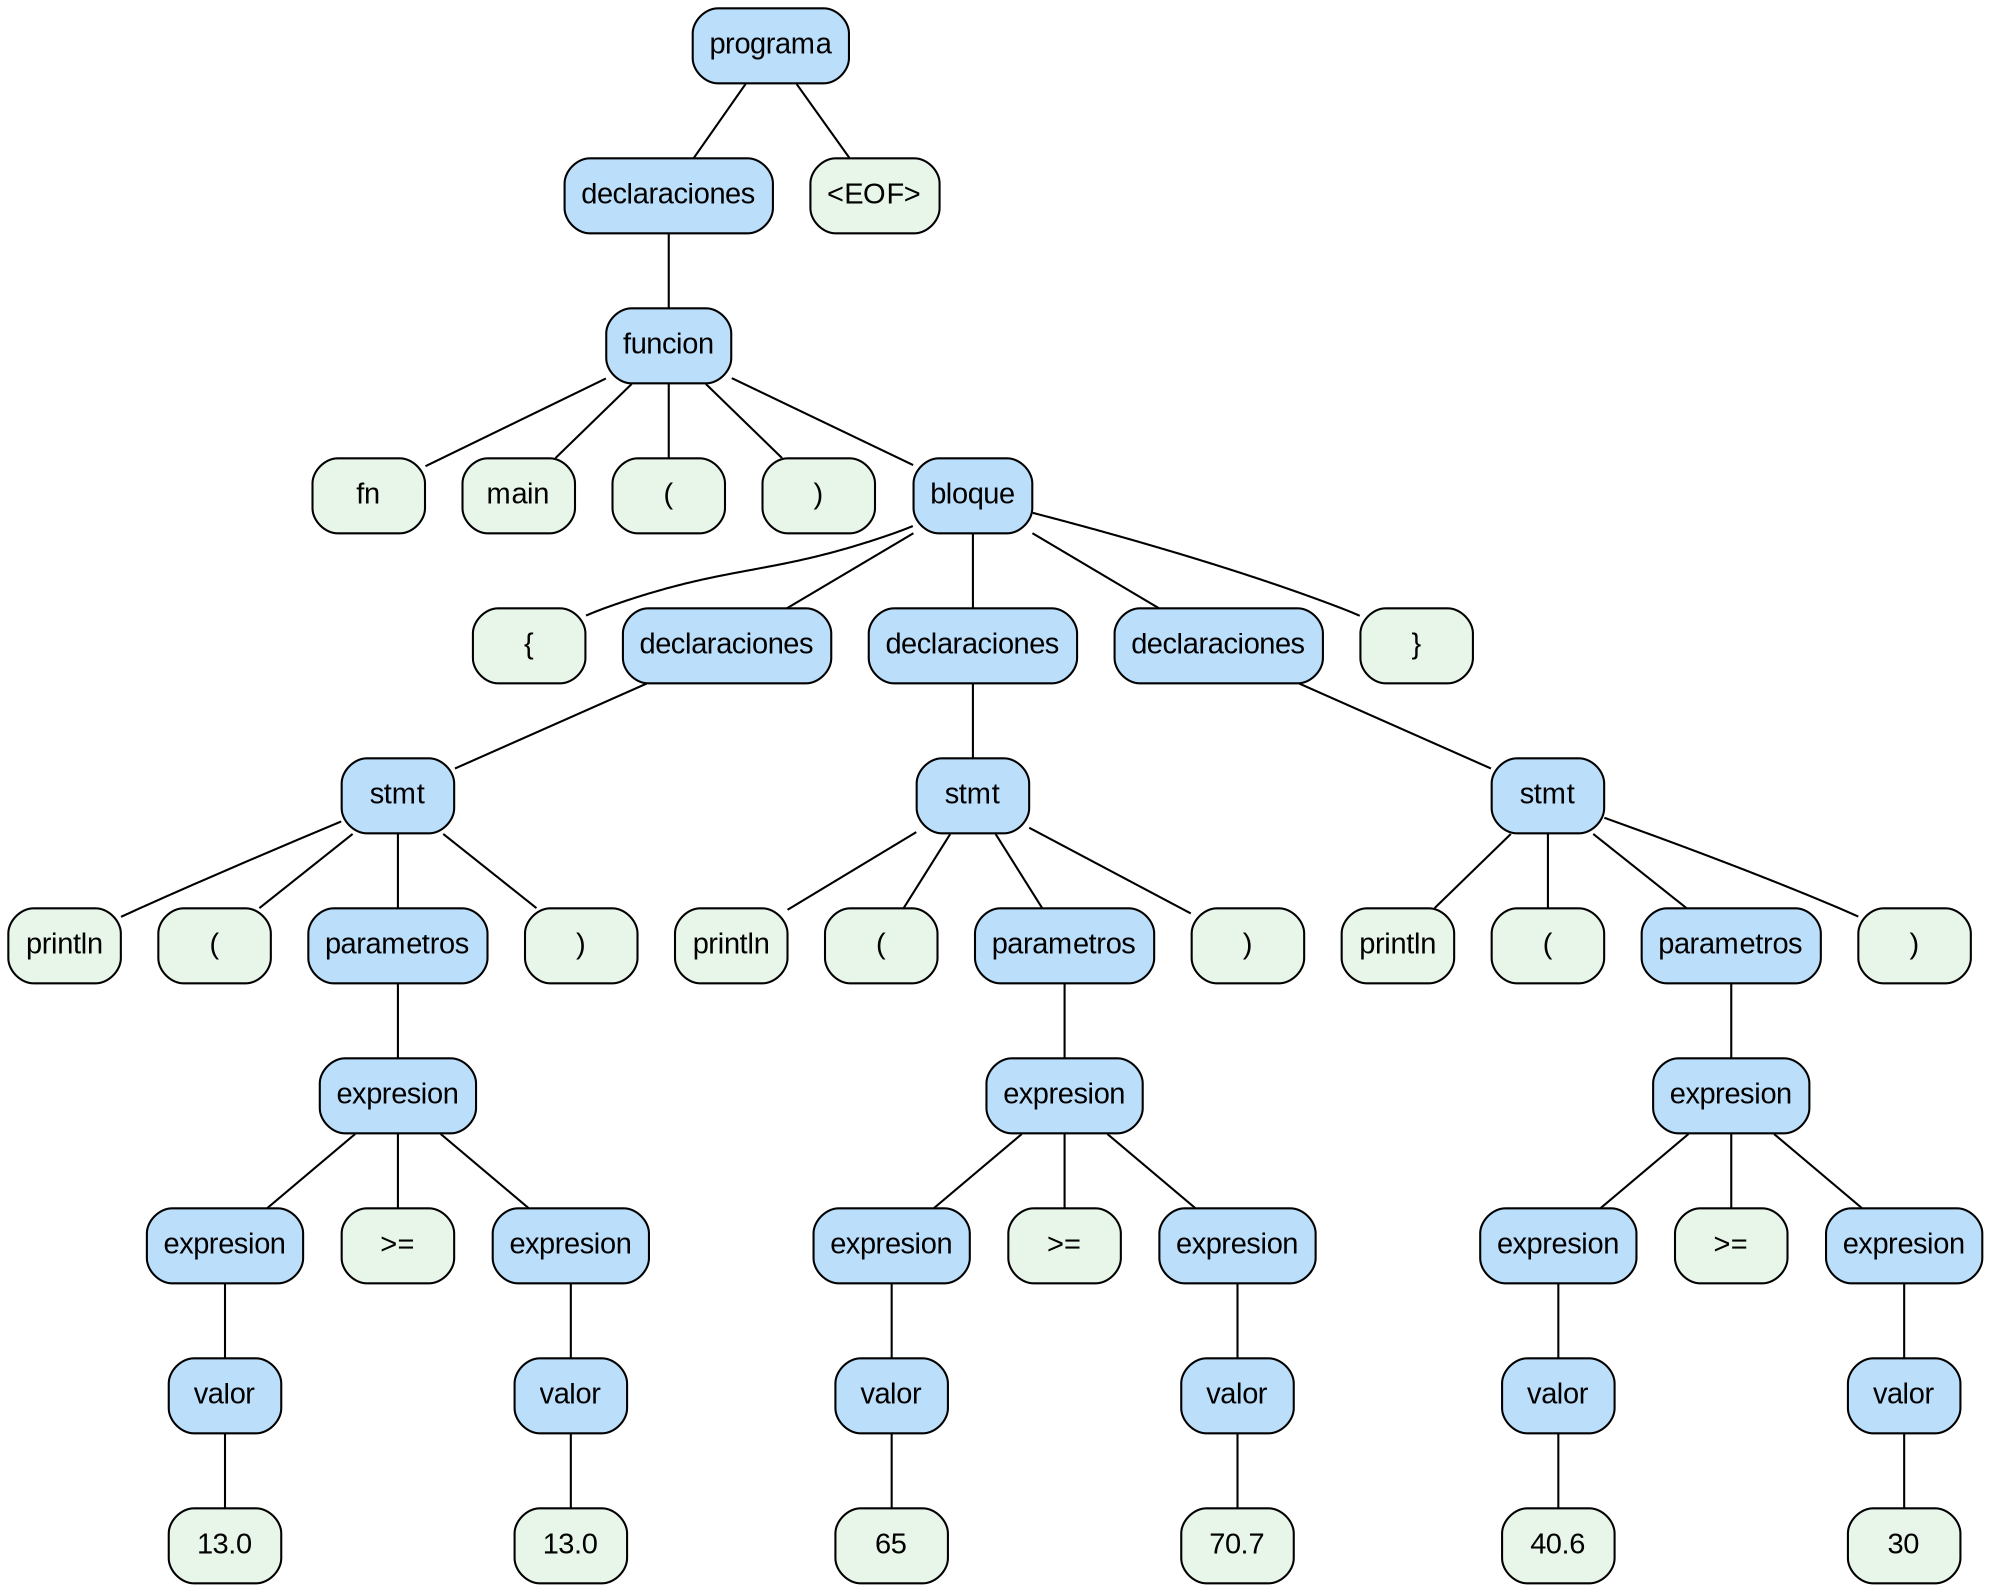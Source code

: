 digraph G {
  node [shape=box, style="rounded,filled", fontname="Arial"];
  edge [arrowhead=none];
  0 [label="programa", fillcolor="#bbdefb"];
  1 [label="declaraciones", fillcolor="#bbdefb"];
  2 [label="funcion", fillcolor="#bbdefb"];
  3 [label="fn", fillcolor="#e8f5e9"];
  2 -> 3;
  4 [label="main", fillcolor="#e8f5e9"];
  2 -> 4;
  5 [label="(", fillcolor="#e8f5e9"];
  2 -> 5;
  6 [label=")", fillcolor="#e8f5e9"];
  2 -> 6;
  7 [label="bloque", fillcolor="#bbdefb"];
  8 [label="{", fillcolor="#e8f5e9"];
  7 -> 8;
  9 [label="declaraciones", fillcolor="#bbdefb"];
  10 [label="stmt", fillcolor="#bbdefb"];
  11 [label="println", fillcolor="#e8f5e9"];
  10 -> 11;
  12 [label="(", fillcolor="#e8f5e9"];
  10 -> 12;
  13 [label="parametros", fillcolor="#bbdefb"];
  14 [label="expresion", fillcolor="#bbdefb"];
  15 [label="expresion", fillcolor="#bbdefb"];
  16 [label="valor", fillcolor="#bbdefb"];
  17 [label="13.0", fillcolor="#e8f5e9"];
  16 -> 17;
  15 -> 16;
  14 -> 15;
  18 [label=">=", fillcolor="#e8f5e9"];
  14 -> 18;
  19 [label="expresion", fillcolor="#bbdefb"];
  20 [label="valor", fillcolor="#bbdefb"];
  21 [label="13.0", fillcolor="#e8f5e9"];
  20 -> 21;
  19 -> 20;
  14 -> 19;
  13 -> 14;
  10 -> 13;
  22 [label=")", fillcolor="#e8f5e9"];
  10 -> 22;
  9 -> 10;
  7 -> 9;
  23 [label="declaraciones", fillcolor="#bbdefb"];
  24 [label="stmt", fillcolor="#bbdefb"];
  25 [label="println", fillcolor="#e8f5e9"];
  24 -> 25;
  26 [label="(", fillcolor="#e8f5e9"];
  24 -> 26;
  27 [label="parametros", fillcolor="#bbdefb"];
  28 [label="expresion", fillcolor="#bbdefb"];
  29 [label="expresion", fillcolor="#bbdefb"];
  30 [label="valor", fillcolor="#bbdefb"];
  31 [label="65", fillcolor="#e8f5e9"];
  30 -> 31;
  29 -> 30;
  28 -> 29;
  32 [label=">=", fillcolor="#e8f5e9"];
  28 -> 32;
  33 [label="expresion", fillcolor="#bbdefb"];
  34 [label="valor", fillcolor="#bbdefb"];
  35 [label="70.7", fillcolor="#e8f5e9"];
  34 -> 35;
  33 -> 34;
  28 -> 33;
  27 -> 28;
  24 -> 27;
  36 [label=")", fillcolor="#e8f5e9"];
  24 -> 36;
  23 -> 24;
  7 -> 23;
  37 [label="declaraciones", fillcolor="#bbdefb"];
  38 [label="stmt", fillcolor="#bbdefb"];
  39 [label="println", fillcolor="#e8f5e9"];
  38 -> 39;
  40 [label="(", fillcolor="#e8f5e9"];
  38 -> 40;
  41 [label="parametros", fillcolor="#bbdefb"];
  42 [label="expresion", fillcolor="#bbdefb"];
  43 [label="expresion", fillcolor="#bbdefb"];
  44 [label="valor", fillcolor="#bbdefb"];
  45 [label="40.6", fillcolor="#e8f5e9"];
  44 -> 45;
  43 -> 44;
  42 -> 43;
  46 [label=">=", fillcolor="#e8f5e9"];
  42 -> 46;
  47 [label="expresion", fillcolor="#bbdefb"];
  48 [label="valor", fillcolor="#bbdefb"];
  49 [label="30", fillcolor="#e8f5e9"];
  48 -> 49;
  47 -> 48;
  42 -> 47;
  41 -> 42;
  38 -> 41;
  50 [label=")", fillcolor="#e8f5e9"];
  38 -> 50;
  37 -> 38;
  7 -> 37;
  51 [label="}", fillcolor="#e8f5e9"];
  7 -> 51;
  2 -> 7;
  1 -> 2;
  0 -> 1;
  52 [label="<EOF>", fillcolor="#e8f5e9"];
  0 -> 52;
}